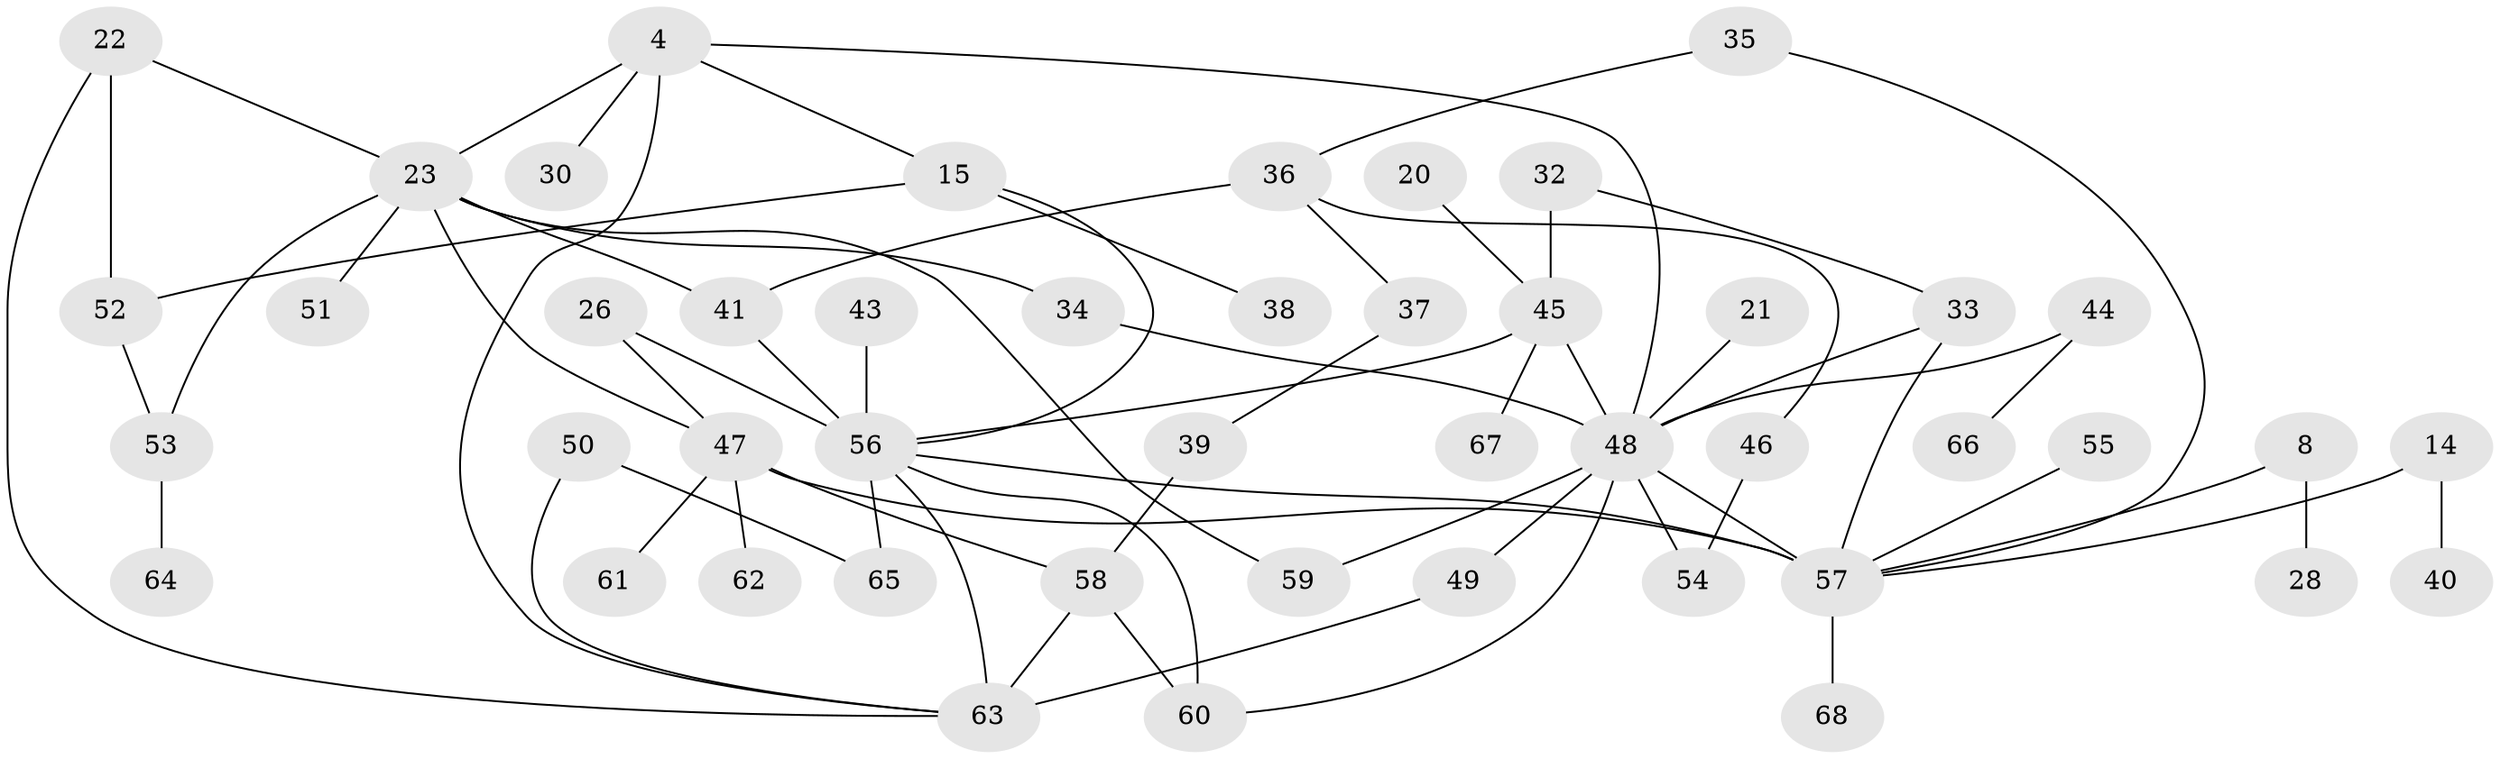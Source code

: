 // original degree distribution, {2: 0.2647058823529412, 4: 0.1323529411764706, 3: 0.22058823529411764, 5: 0.029411764705882353, 11: 0.014705882352941176, 6: 0.04411764705882353, 7: 0.029411764705882353, 1: 0.2647058823529412}
// Generated by graph-tools (version 1.1) at 2025/45/03/04/25 21:45:01]
// undirected, 47 vertices, 67 edges
graph export_dot {
graph [start="1"]
  node [color=gray90,style=filled];
  4;
  8;
  14;
  15;
  20;
  21;
  22;
  23 [super="+13"];
  26;
  28;
  30;
  32;
  33 [super="+18+31"];
  34;
  35;
  36;
  37;
  38;
  39;
  40;
  41;
  43;
  44;
  45 [super="+10+29"];
  46;
  47 [super="+9"];
  48 [super="+5+2"];
  49;
  50;
  51;
  52 [super="+25"];
  53;
  54;
  55;
  56 [super="+19+17"];
  57 [super="+6+16+24"];
  58;
  59;
  60;
  61;
  62;
  63 [super="+27+42"];
  64;
  65;
  66;
  67;
  68;
  4 -- 15;
  4 -- 30;
  4 -- 23;
  4 -- 48;
  4 -- 63;
  8 -- 28;
  8 -- 57;
  14 -- 40;
  14 -- 57;
  15 -- 38;
  15 -- 52;
  15 -- 56;
  20 -- 45;
  21 -- 48;
  22 -- 52 [weight=2];
  22 -- 23;
  22 -- 63;
  23 -- 41 [weight=2];
  23 -- 51;
  23 -- 59 [weight=2];
  23 -- 47;
  23 -- 34;
  23 -- 53;
  26 -- 47;
  26 -- 56;
  32 -- 45;
  32 -- 33;
  33 -- 57;
  33 -- 48;
  34 -- 48;
  35 -- 36;
  35 -- 57;
  36 -- 37;
  36 -- 46;
  36 -- 41;
  37 -- 39;
  39 -- 58;
  41 -- 56;
  43 -- 56;
  44 -- 66;
  44 -- 48;
  45 -- 48;
  45 -- 56;
  45 -- 67;
  46 -- 54;
  47 -- 61;
  47 -- 62;
  47 -- 58;
  47 -- 57;
  48 -- 49;
  48 -- 54;
  48 -- 59;
  48 -- 60;
  48 -- 57 [weight=2];
  49 -- 63;
  50 -- 65;
  50 -- 63;
  52 -- 53;
  53 -- 64;
  55 -- 57;
  56 -- 57 [weight=2];
  56 -- 63 [weight=2];
  56 -- 65;
  56 -- 60;
  57 -- 68;
  58 -- 60;
  58 -- 63;
}
